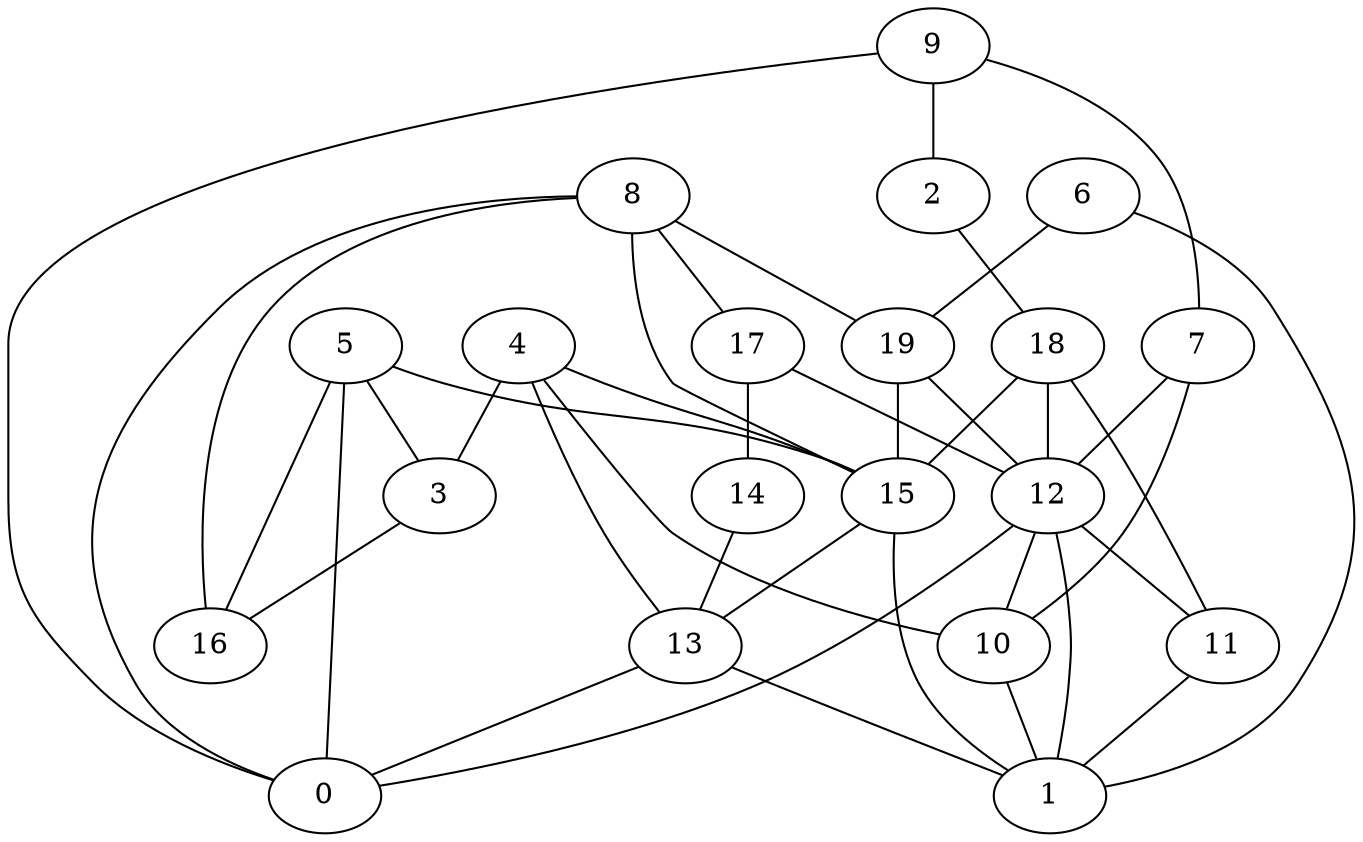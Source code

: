 digraph GG_graph {

subgraph G_graph {
edge [color = black]
"14" -> "13" [dir = none]
"10" -> "1" [dir = none]
"8" -> "19" [dir = none]
"8" -> "17" [dir = none]
"8" -> "15" [dir = none]
"8" -> "0" [dir = none]
"9" -> "2" [dir = none]
"9" -> "7" [dir = none]
"9" -> "0" [dir = none]
"3" -> "16" [dir = none]
"5" -> "16" [dir = none]
"5" -> "0" [dir = none]
"5" -> "15" [dir = none]
"5" -> "3" [dir = none]
"11" -> "1" [dir = none]
"18" -> "12" [dir = none]
"18" -> "11" [dir = none]
"2" -> "18" [dir = none]
"6" -> "19" [dir = none]
"6" -> "1" [dir = none]
"19" -> "15" [dir = none]
"19" -> "12" [dir = none]
"12" -> "11" [dir = none]
"12" -> "1" [dir = none]
"12" -> "0" [dir = none]
"12" -> "10" [dir = none]
"4" -> "3" [dir = none]
"4" -> "10" [dir = none]
"4" -> "15" [dir = none]
"4" -> "13" [dir = none]
"15" -> "13" [dir = none]
"15" -> "1" [dir = none]
"13" -> "1" [dir = none]
"13" -> "0" [dir = none]
"17" -> "14" [dir = none]
"17" -> "12" [dir = none]
"7" -> "12" [dir = none]
"7" -> "10" [dir = none]
"8" -> "16" [dir = none]
"18" -> "15" [dir = none]
}

}
